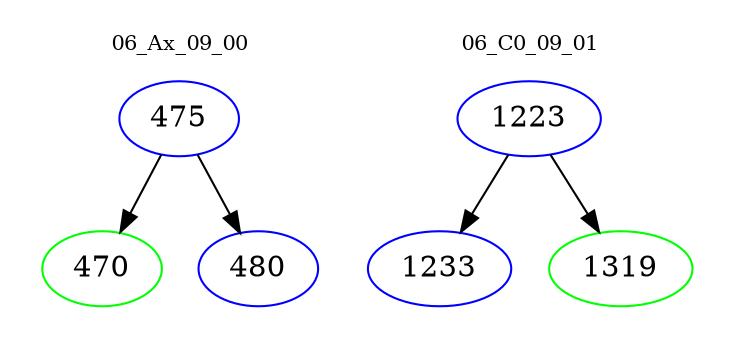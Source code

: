 digraph{
subgraph cluster_0 {
color = white
label = "06_Ax_09_00";
fontsize=10;
T0_475 [label="475", color="blue"]
T0_475 -> T0_470 [color="black"]
T0_470 [label="470", color="green"]
T0_475 -> T0_480 [color="black"]
T0_480 [label="480", color="blue"]
}
subgraph cluster_1 {
color = white
label = "06_C0_09_01";
fontsize=10;
T1_1223 [label="1223", color="blue"]
T1_1223 -> T1_1233 [color="black"]
T1_1233 [label="1233", color="blue"]
T1_1223 -> T1_1319 [color="black"]
T1_1319 [label="1319", color="green"]
}
}
